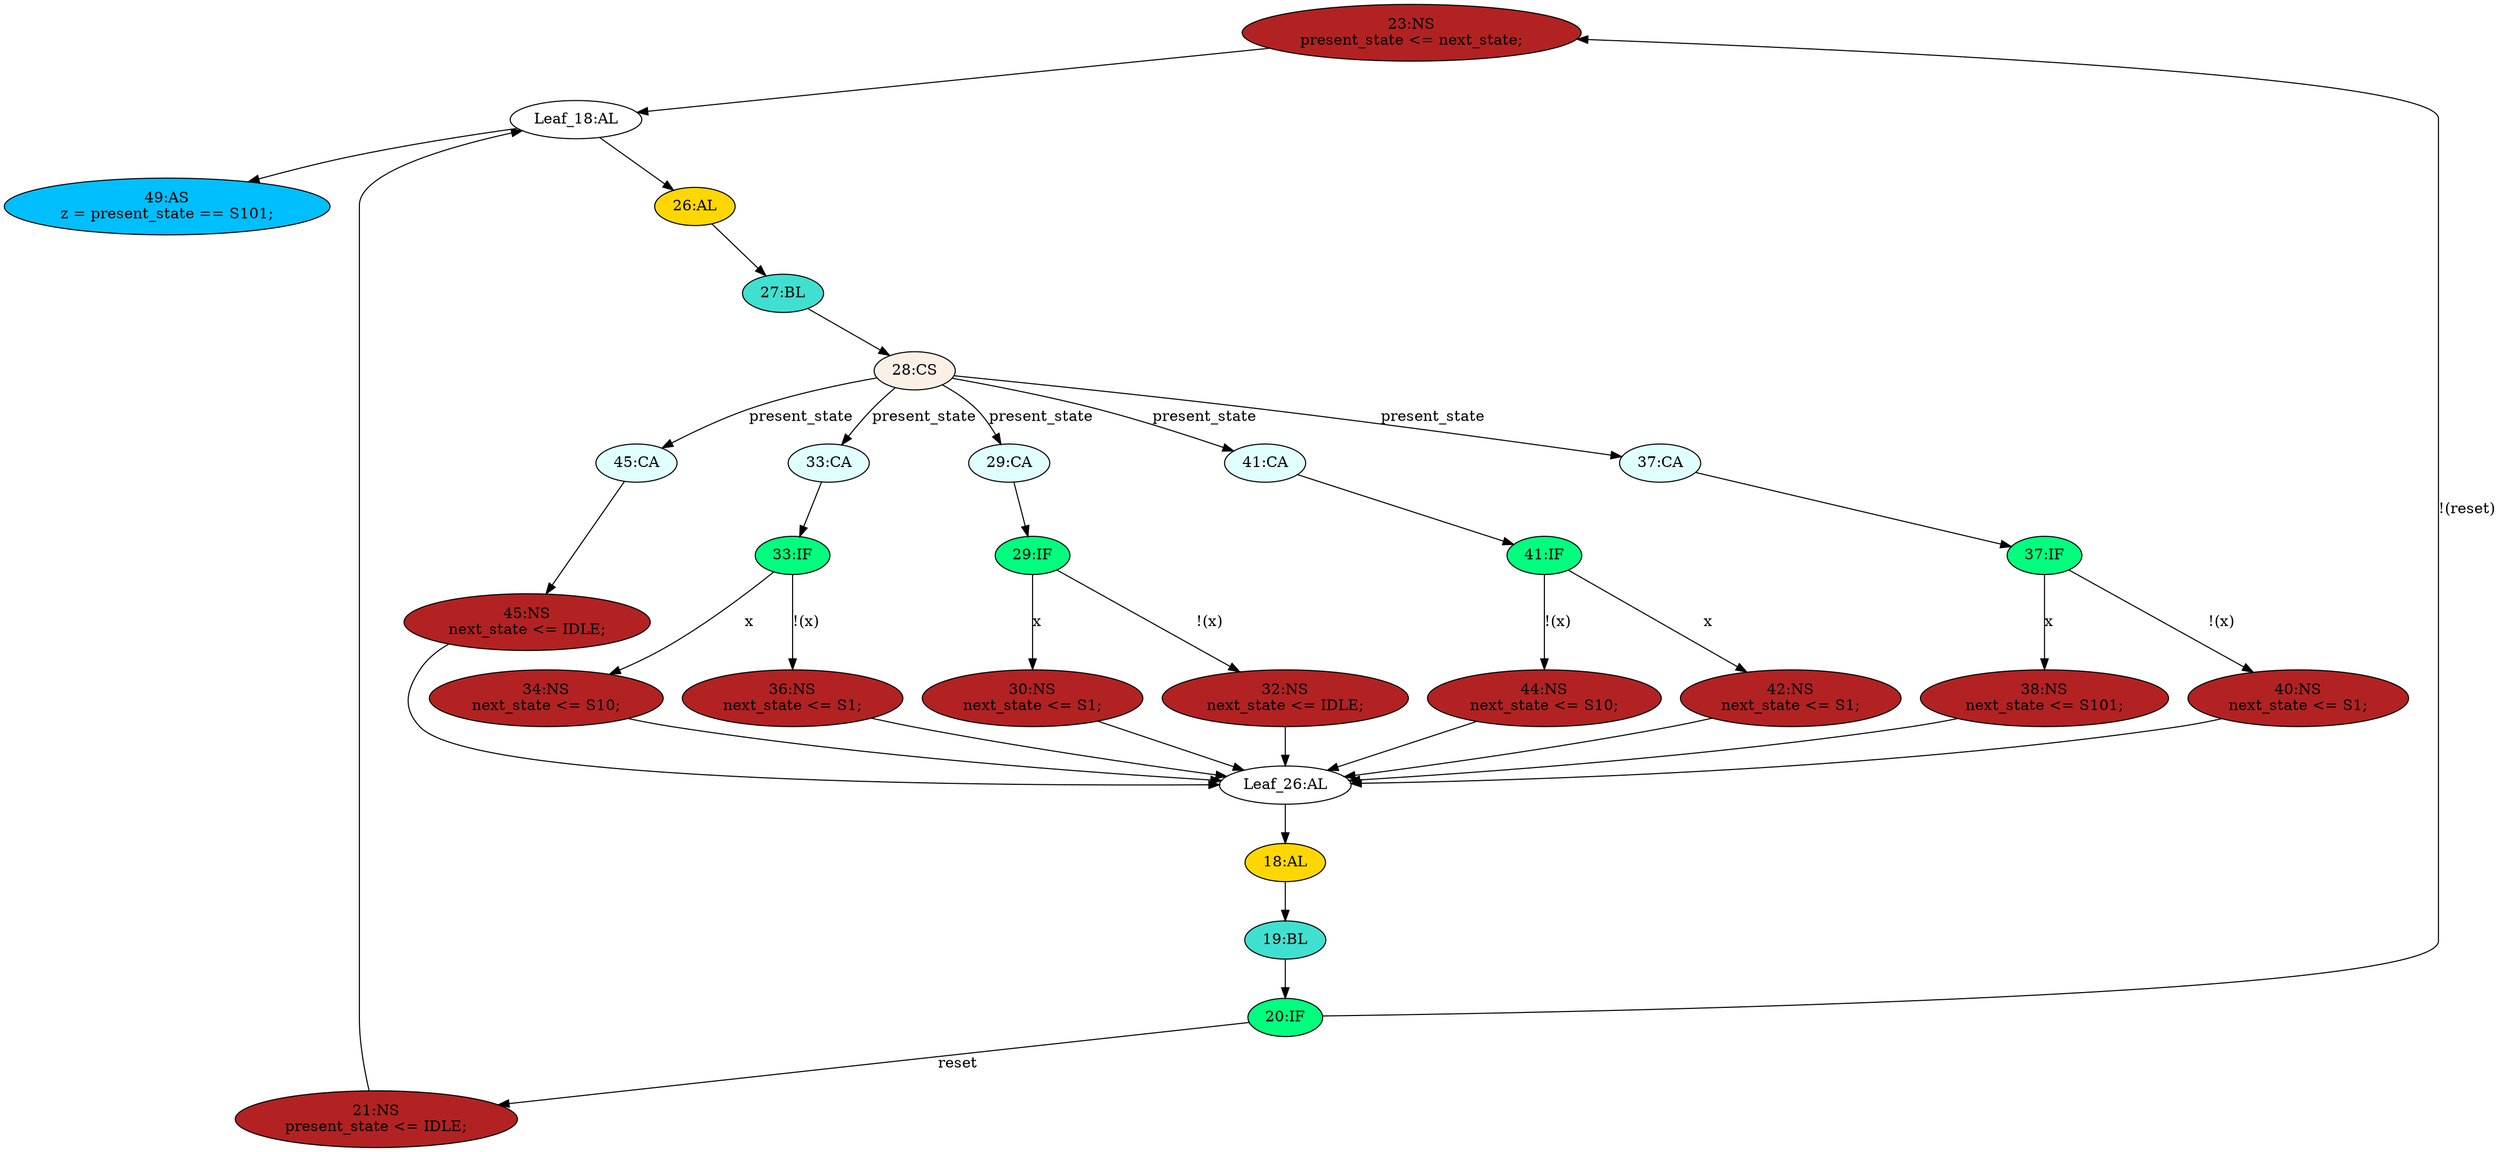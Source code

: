 strict digraph "compose( ,  )" {
	node [label="\N"];
	"23:NS"	[ast="<pyverilog.vparser.ast.NonblockingSubstitution object at 0x7f03fdc71650>",
		fillcolor=firebrick,
		label="23:NS
present_state <= next_state;",
		statements="[<pyverilog.vparser.ast.NonblockingSubstitution object at 0x7f03fdc71650>]",
		style=filled,
		typ=NonblockingSubstitution];
	"Leaf_18:AL"	[def_var="['present_state']",
		label="Leaf_18:AL"];
	"23:NS" -> "Leaf_18:AL"	[cond="[]",
		lineno=None];
	"29:IF"	[ast="<pyverilog.vparser.ast.IfStatement object at 0x7f03fdc66290>",
		fillcolor=springgreen,
		label="29:IF",
		statements="[]",
		style=filled,
		typ=IfStatement];
	"32:NS"	[ast="<pyverilog.vparser.ast.NonblockingSubstitution object at 0x7f03fdce0950>",
		fillcolor=firebrick,
		label="32:NS
next_state <= IDLE;",
		statements="[<pyverilog.vparser.ast.NonblockingSubstitution object at 0x7f03fdce0950>]",
		style=filled,
		typ=NonblockingSubstitution];
	"29:IF" -> "32:NS"	[cond="['x']",
		label="!(x)",
		lineno=29];
	"30:NS"	[ast="<pyverilog.vparser.ast.NonblockingSubstitution object at 0x7f03fdc66550>",
		fillcolor=firebrick,
		label="30:NS
next_state <= S1;",
		statements="[<pyverilog.vparser.ast.NonblockingSubstitution object at 0x7f03fdc66550>]",
		style=filled,
		typ=NonblockingSubstitution];
	"29:IF" -> "30:NS"	[cond="['x']",
		label=x,
		lineno=29];
	"40:NS"	[ast="<pyverilog.vparser.ast.NonblockingSubstitution object at 0x7f03fd8d8990>",
		fillcolor=firebrick,
		label="40:NS
next_state <= S1;",
		statements="[<pyverilog.vparser.ast.NonblockingSubstitution object at 0x7f03fd8d8990>]",
		style=filled,
		typ=NonblockingSubstitution];
	"Leaf_26:AL"	[def_var="['next_state']",
		label="Leaf_26:AL"];
	"40:NS" -> "Leaf_26:AL"	[cond="[]",
		lineno=None];
	"36:NS"	[ast="<pyverilog.vparser.ast.NonblockingSubstitution object at 0x7f03fd8d8a10>",
		fillcolor=firebrick,
		label="36:NS
next_state <= S1;",
		statements="[<pyverilog.vparser.ast.NonblockingSubstitution object at 0x7f03fd8d8a10>]",
		style=filled,
		typ=NonblockingSubstitution];
	"36:NS" -> "Leaf_26:AL"	[cond="[]",
		lineno=None];
	"41:CA"	[ast="<pyverilog.vparser.ast.Case object at 0x7f03fd8d8810>",
		fillcolor=lightcyan,
		label="41:CA",
		statements="[]",
		style=filled,
		typ=Case];
	"41:IF"	[ast="<pyverilog.vparser.ast.IfStatement object at 0x7f03fd8d8f10>",
		fillcolor=springgreen,
		label="41:IF",
		statements="[]",
		style=filled,
		typ=IfStatement];
	"41:CA" -> "41:IF"	[cond="[]",
		lineno=None];
	"38:NS"	[ast="<pyverilog.vparser.ast.NonblockingSubstitution object at 0x7f03fd8d8dd0>",
		fillcolor=firebrick,
		label="38:NS
next_state <= S101;",
		statements="[<pyverilog.vparser.ast.NonblockingSubstitution object at 0x7f03fd8d8dd0>]",
		style=filled,
		typ=NonblockingSubstitution];
	"38:NS" -> "Leaf_26:AL"	[cond="[]",
		lineno=None];
	"28:CS"	[ast="<pyverilog.vparser.ast.CaseStatement object at 0x7f03fd8d8450>",
		fillcolor=linen,
		label="28:CS",
		statements="[]",
		style=filled,
		typ=CaseStatement];
	"28:CS" -> "41:CA"	[cond="['present_state']",
		label=present_state,
		lineno=28];
	"37:CA"	[ast="<pyverilog.vparser.ast.Case object at 0x7f03fdc86510>",
		fillcolor=lightcyan,
		label="37:CA",
		statements="[]",
		style=filled,
		typ=Case];
	"28:CS" -> "37:CA"	[cond="['present_state']",
		label=present_state,
		lineno=28];
	"45:CA"	[ast="<pyverilog.vparser.ast.Case object at 0x7f03fd8d8390>",
		fillcolor=lightcyan,
		label="45:CA",
		statements="[]",
		style=filled,
		typ=Case];
	"28:CS" -> "45:CA"	[cond="['present_state']",
		label=present_state,
		lineno=28];
	"33:CA"	[ast="<pyverilog.vparser.ast.Case object at 0x7f0401b85d10>",
		fillcolor=lightcyan,
		label="33:CA",
		statements="[]",
		style=filled,
		typ=Case];
	"28:CS" -> "33:CA"	[cond="['present_state']",
		label=present_state,
		lineno=28];
	"29:CA"	[ast="<pyverilog.vparser.ast.Case object at 0x7f03fdc66750>",
		fillcolor=lightcyan,
		label="29:CA",
		statements="[]",
		style=filled,
		typ=Case];
	"28:CS" -> "29:CA"	[cond="['present_state']",
		label=present_state,
		lineno=28];
	"19:BL"	[ast="<pyverilog.vparser.ast.Block object at 0x7f03fdc63210>",
		fillcolor=turquoise,
		label="19:BL",
		statements="[]",
		style=filled,
		typ=Block];
	"20:IF"	[ast="<pyverilog.vparser.ast.IfStatement object at 0x7f03fdc71150>",
		fillcolor=springgreen,
		label="20:IF",
		statements="[]",
		style=filled,
		typ=IfStatement];
	"19:BL" -> "20:IF"	[cond="[]",
		lineno=None];
	"32:NS" -> "Leaf_26:AL"	[cond="[]",
		lineno=None];
	"20:IF" -> "23:NS"	[cond="['reset']",
		label="!(reset)",
		lineno=20];
	"21:NS"	[ast="<pyverilog.vparser.ast.NonblockingSubstitution object at 0x7f03fd9cecd0>",
		fillcolor=firebrick,
		label="21:NS
present_state <= IDLE;",
		statements="[<pyverilog.vparser.ast.NonblockingSubstitution object at 0x7f03fd9cecd0>]",
		style=filled,
		typ=NonblockingSubstitution];
	"20:IF" -> "21:NS"	[cond="['reset']",
		label=reset,
		lineno=20];
	"45:NS"	[ast="<pyverilog.vparser.ast.NonblockingSubstitution object at 0x7f03fd8d8f50>",
		fillcolor=firebrick,
		label="45:NS
next_state <= IDLE;",
		statements="[<pyverilog.vparser.ast.NonblockingSubstitution object at 0x7f03fd8d8f50>]",
		style=filled,
		typ=NonblockingSubstitution];
	"45:NS" -> "Leaf_26:AL"	[cond="[]",
		lineno=None];
	"42:NS"	[ast="<pyverilog.vparser.ast.NonblockingSubstitution object at 0x7f03fd8d8910>",
		fillcolor=firebrick,
		label="42:NS
next_state <= S1;",
		statements="[<pyverilog.vparser.ast.NonblockingSubstitution object at 0x7f03fd8d8910>]",
		style=filled,
		typ=NonblockingSubstitution];
	"41:IF" -> "42:NS"	[cond="['x']",
		label=x,
		lineno=41];
	"44:NS"	[ast="<pyverilog.vparser.ast.NonblockingSubstitution object at 0x7f03fd8d8590>",
		fillcolor=firebrick,
		label="44:NS
next_state <= S10;",
		statements="[<pyverilog.vparser.ast.NonblockingSubstitution object at 0x7f03fd8d8590>]",
		style=filled,
		typ=NonblockingSubstitution];
	"41:IF" -> "44:NS"	[cond="['x']",
		label="!(x)",
		lineno=41];
	"37:IF"	[ast="<pyverilog.vparser.ast.IfStatement object at 0x7f03fd8d8c10>",
		fillcolor=springgreen,
		label="37:IF",
		statements="[]",
		style=filled,
		typ=IfStatement];
	"37:CA" -> "37:IF"	[cond="[]",
		lineno=None];
	"45:CA" -> "45:NS"	[cond="[]",
		lineno=None];
	"37:IF" -> "40:NS"	[cond="['x']",
		label="!(x)",
		lineno=37];
	"37:IF" -> "38:NS"	[cond="['x']",
		label=x,
		lineno=37];
	"42:NS" -> "Leaf_26:AL"	[cond="[]",
		lineno=None];
	"33:IF"	[ast="<pyverilog.vparser.ast.IfStatement object at 0x7f03fdce0890>",
		fillcolor=springgreen,
		label="33:IF",
		statements="[]",
		style=filled,
		typ=IfStatement];
	"33:IF" -> "36:NS"	[cond="['x']",
		label="!(x)",
		lineno=33];
	"34:NS"	[ast="<pyverilog.vparser.ast.NonblockingSubstitution object at 0x7f03fdce0e50>",
		fillcolor=firebrick,
		label="34:NS
next_state <= S10;",
		statements="[<pyverilog.vparser.ast.NonblockingSubstitution object at 0x7f03fdce0e50>]",
		style=filled,
		typ=NonblockingSubstitution];
	"33:IF" -> "34:NS"	[cond="['x']",
		label=x,
		lineno=33];
	"44:NS" -> "Leaf_26:AL"	[cond="[]",
		lineno=None];
	"27:BL"	[ast="<pyverilog.vparser.ast.Block object at 0x7f03fdc66e90>",
		fillcolor=turquoise,
		label="27:BL",
		statements="[]",
		style=filled,
		typ=Block];
	"27:BL" -> "28:CS"	[cond="[]",
		lineno=None];
	"18:AL"	[ast="<pyverilog.vparser.ast.Always object at 0x7f03fdc63e10>",
		clk_sens=True,
		fillcolor=gold,
		label="18:AL",
		sens="['clk']",
		statements="[]",
		style=filled,
		typ=Always,
		use_var="['reset', 'next_state']"];
	"18:AL" -> "19:BL"	[cond="[]",
		lineno=None];
	"26:AL"	[ast="<pyverilog.vparser.ast.Always object at 0x7f03fdc66650>",
		clk_sens=False,
		fillcolor=gold,
		label="26:AL",
		sens="['present_state', 'x']",
		statements="[]",
		style=filled,
		typ=Always,
		use_var="['x', 'present_state']"];
	"26:AL" -> "27:BL"	[cond="[]",
		lineno=None];
	"Leaf_26:AL" -> "18:AL";
	"33:CA" -> "33:IF"	[cond="[]",
		lineno=None];
	"49:AS"	[ast="<pyverilog.vparser.ast.Assign object at 0x7f03fd8d8ed0>",
		def_var="['z']",
		fillcolor=deepskyblue,
		label="49:AS
z = present_state == S101;",
		statements="[]",
		style=filled,
		typ=Assign,
		use_var="['present_state']"];
	"34:NS" -> "Leaf_26:AL"	[cond="[]",
		lineno=None];
	"30:NS" -> "Leaf_26:AL"	[cond="[]",
		lineno=None];
	"Leaf_18:AL" -> "26:AL";
	"Leaf_18:AL" -> "49:AS";
	"29:CA" -> "29:IF"	[cond="[]",
		lineno=None];
	"21:NS" -> "Leaf_18:AL"	[cond="[]",
		lineno=None];
}
